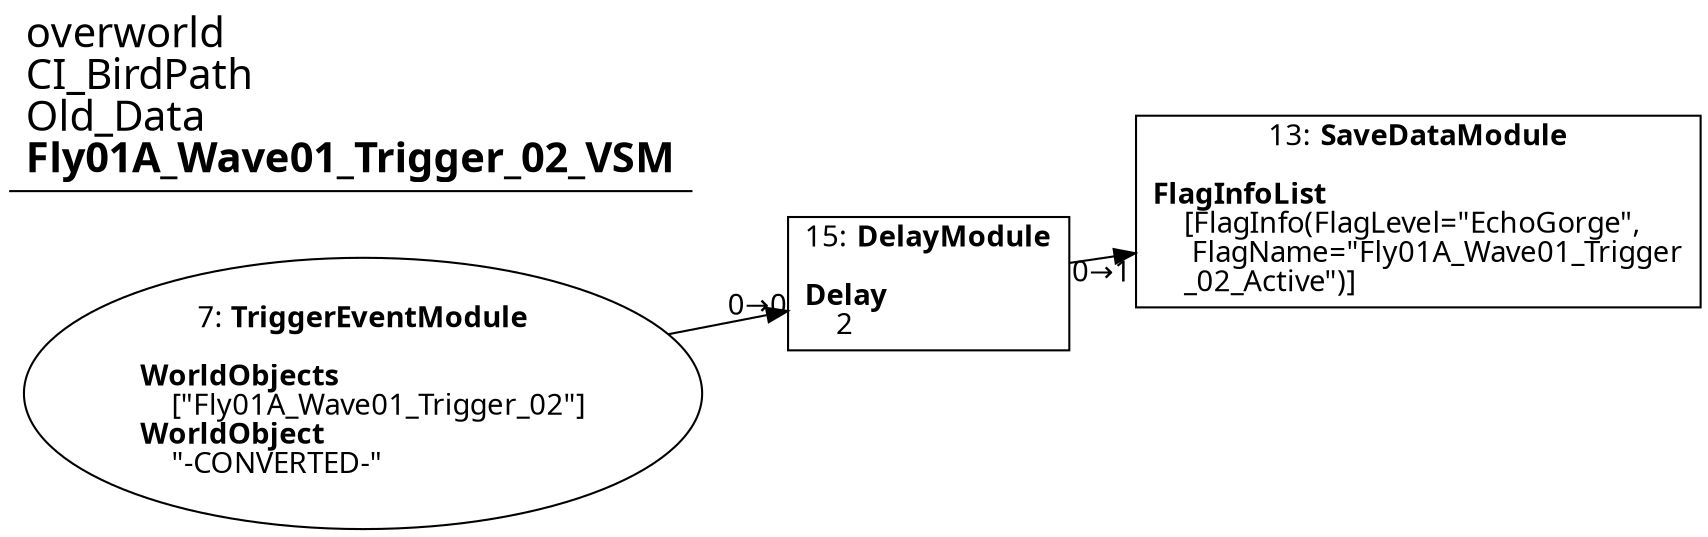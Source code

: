 digraph {
    layout = fdp;
    overlap = prism;
    sep = "+16";
    splines = spline;

    node [ shape = box ];

    graph [ fontname = "Segoe UI" ];
    node [ fontname = "Segoe UI" ];
    edge [ fontname = "Segoe UI" ];

    7 [ label = <7: <b>TriggerEventModule</b><br/><br/><b>WorldObjects</b><br align="left"/>    [&quot;Fly01A_Wave01_Trigger_02&quot;]<br align="left"/><b>WorldObject</b><br align="left"/>    &quot;-CONVERTED-&quot;<br align="left"/>> ];
    7 [ shape = oval ]
    7 [ pos = "-0.052,-0.51100004!" ];
    7 -> 15 [ label = "0→0" ];

    13 [ label = <13: <b>SaveDataModule</b><br/><br/><b>FlagInfoList</b><br align="left"/>    [FlagInfo(FlagLevel=&quot;EchoGorge&quot;,<br align="left"/>     FlagName=&quot;Fly01A_Wave01_Trigger<br align="left"/>    _02_Active&quot;)]<br align="left"/>> ];
    13 [ pos = "0.35900003,-0.48800004!" ];

    15 [ label = <15: <b>DelayModule</b><br/><br/><b>Delay</b><br align="left"/>    2<br align="left"/>> ];
    15 [ pos = "0.20300001,-0.51100004!" ];
    15 -> 13 [ label = "0→1" ];

    title [ pos = "-0.053000003,-0.48700002!" ];
    title [ shape = underline ];
    title [ label = <<font point-size="20">overworld<br align="left"/>CI_BirdPath<br align="left"/>Old_Data<br align="left"/><b>Fly01A_Wave01_Trigger_02_VSM</b><br align="left"/></font>> ];
}
